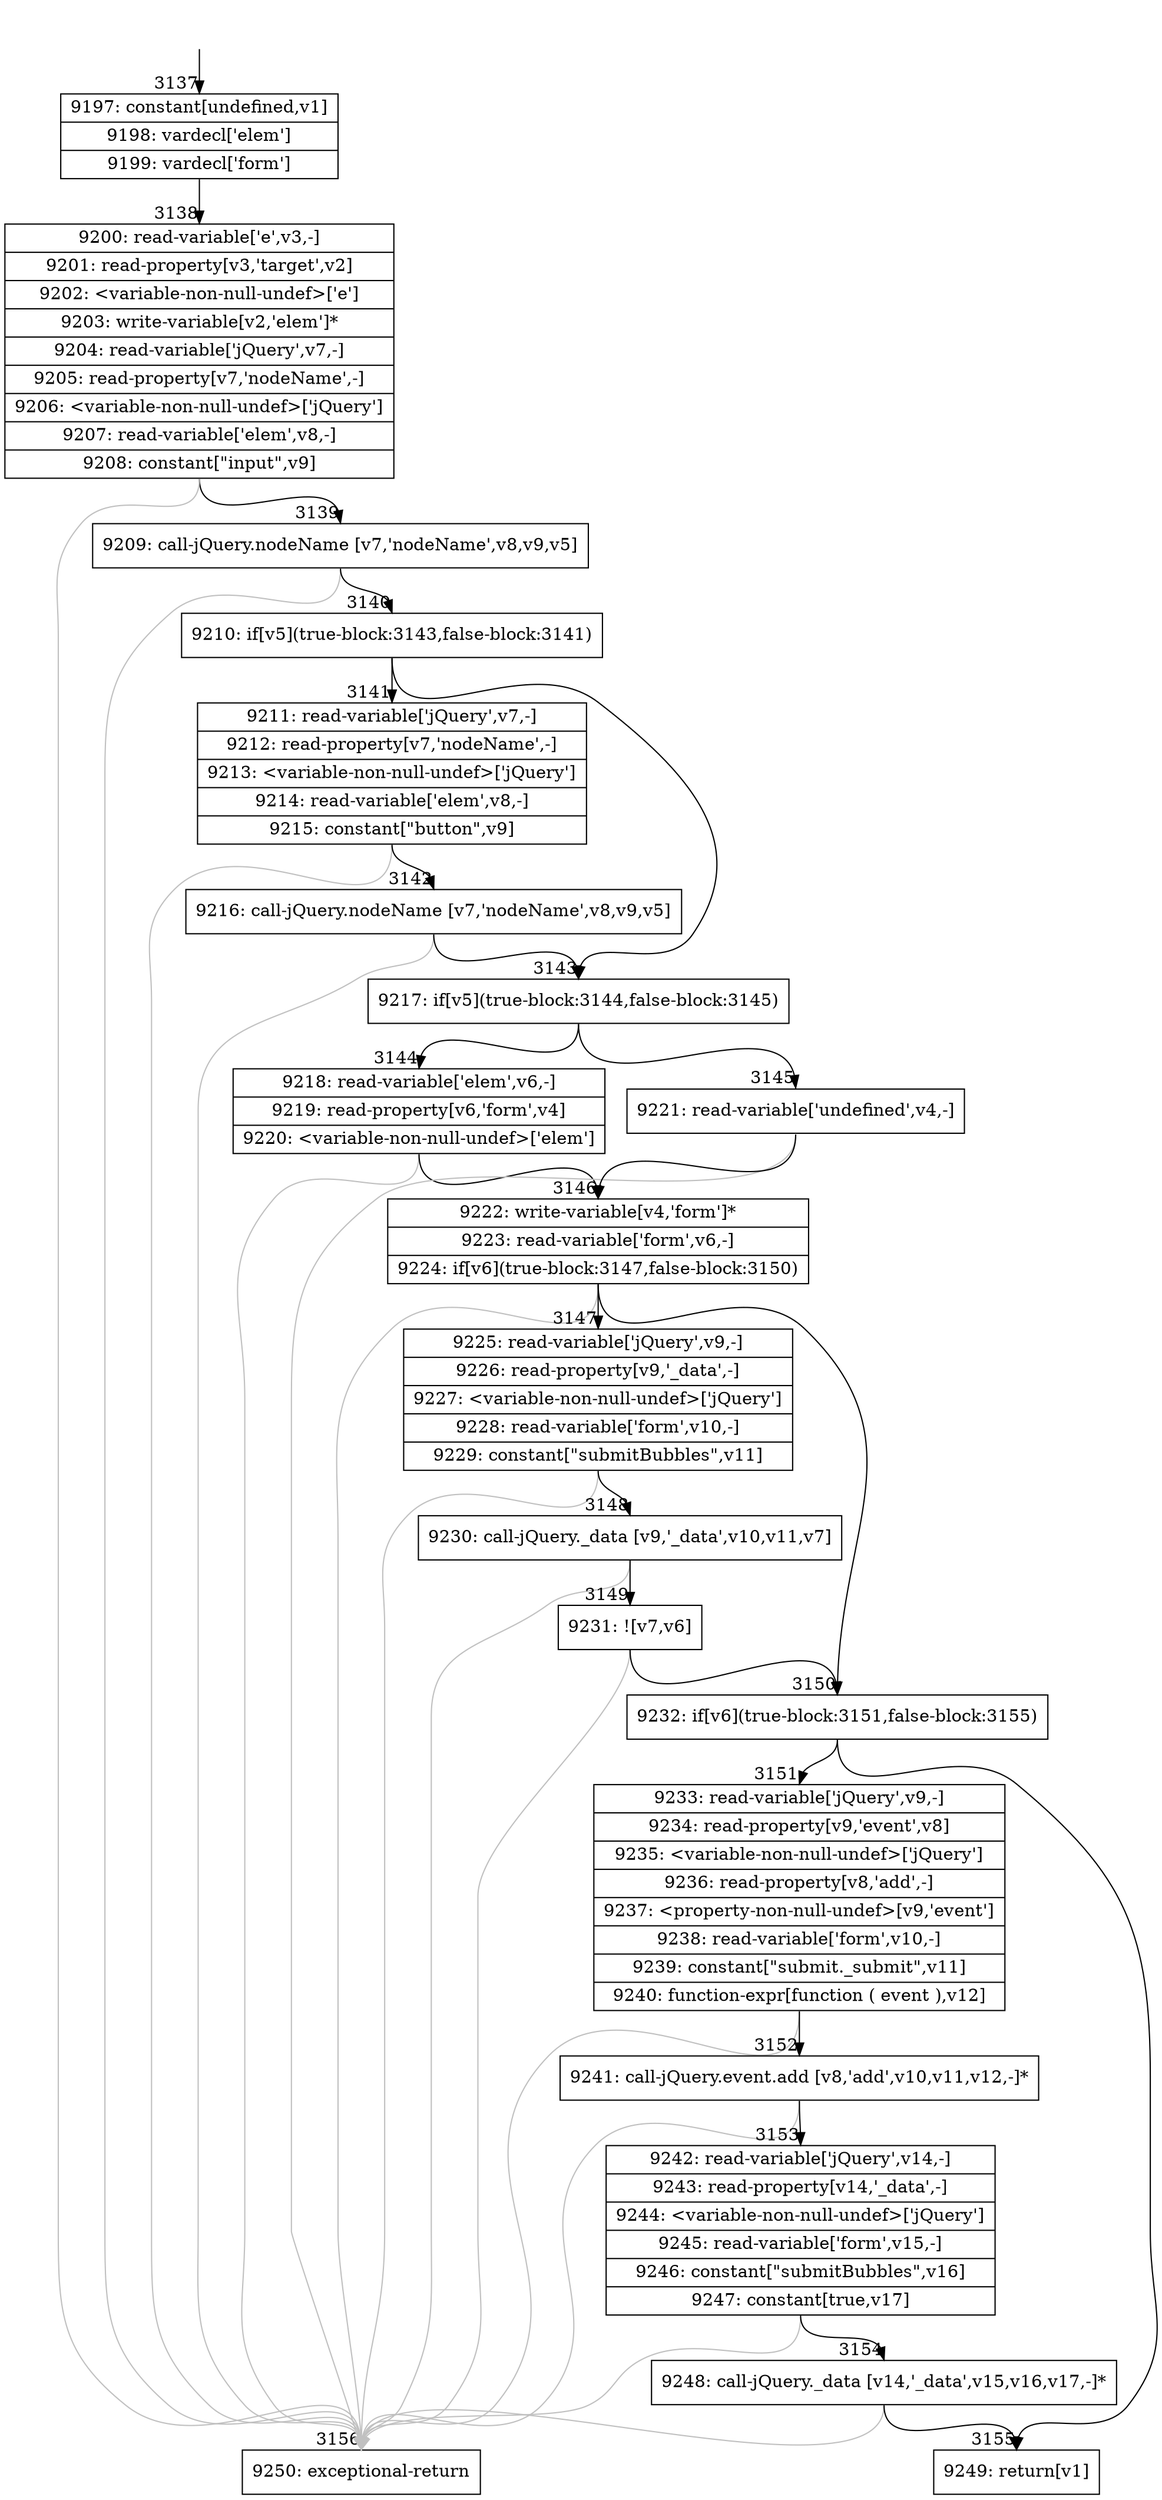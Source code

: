 digraph {
rankdir="TD"
BB_entry194[shape=none,label=""];
BB_entry194 -> BB3137 [tailport=s, headport=n, headlabel="    3137"]
BB3137 [shape=record label="{9197: constant[undefined,v1]|9198: vardecl['elem']|9199: vardecl['form']}" ] 
BB3137 -> BB3138 [tailport=s, headport=n, headlabel="      3138"]
BB3138 [shape=record label="{9200: read-variable['e',v3,-]|9201: read-property[v3,'target',v2]|9202: \<variable-non-null-undef\>['e']|9203: write-variable[v2,'elem']*|9204: read-variable['jQuery',v7,-]|9205: read-property[v7,'nodeName',-]|9206: \<variable-non-null-undef\>['jQuery']|9207: read-variable['elem',v8,-]|9208: constant[\"input\",v9]}" ] 
BB3138 -> BB3139 [tailport=s, headport=n, headlabel="      3139"]
BB3138 -> BB3156 [tailport=s, headport=n, color=gray, headlabel="      3156"]
BB3139 [shape=record label="{9209: call-jQuery.nodeName [v7,'nodeName',v8,v9,v5]}" ] 
BB3139 -> BB3140 [tailport=s, headport=n, headlabel="      3140"]
BB3139 -> BB3156 [tailport=s, headport=n, color=gray]
BB3140 [shape=record label="{9210: if[v5](true-block:3143,false-block:3141)}" ] 
BB3140 -> BB3143 [tailport=s, headport=n, headlabel="      3143"]
BB3140 -> BB3141 [tailport=s, headport=n, headlabel="      3141"]
BB3141 [shape=record label="{9211: read-variable['jQuery',v7,-]|9212: read-property[v7,'nodeName',-]|9213: \<variable-non-null-undef\>['jQuery']|9214: read-variable['elem',v8,-]|9215: constant[\"button\",v9]}" ] 
BB3141 -> BB3142 [tailport=s, headport=n, headlabel="      3142"]
BB3141 -> BB3156 [tailport=s, headport=n, color=gray]
BB3142 [shape=record label="{9216: call-jQuery.nodeName [v7,'nodeName',v8,v9,v5]}" ] 
BB3142 -> BB3143 [tailport=s, headport=n]
BB3142 -> BB3156 [tailport=s, headport=n, color=gray]
BB3143 [shape=record label="{9217: if[v5](true-block:3144,false-block:3145)}" ] 
BB3143 -> BB3144 [tailport=s, headport=n, headlabel="      3144"]
BB3143 -> BB3145 [tailport=s, headport=n, headlabel="      3145"]
BB3144 [shape=record label="{9218: read-variable['elem',v6,-]|9219: read-property[v6,'form',v4]|9220: \<variable-non-null-undef\>['elem']}" ] 
BB3144 -> BB3146 [tailport=s, headport=n, headlabel="      3146"]
BB3144 -> BB3156 [tailport=s, headport=n, color=gray]
BB3145 [shape=record label="{9221: read-variable['undefined',v4,-]}" ] 
BB3145 -> BB3146 [tailport=s, headport=n]
BB3145 -> BB3156 [tailport=s, headport=n, color=gray]
BB3146 [shape=record label="{9222: write-variable[v4,'form']*|9223: read-variable['form',v6,-]|9224: if[v6](true-block:3147,false-block:3150)}" ] 
BB3146 -> BB3150 [tailport=s, headport=n, headlabel="      3150"]
BB3146 -> BB3147 [tailport=s, headport=n, headlabel="      3147"]
BB3146 -> BB3156 [tailport=s, headport=n, color=gray]
BB3147 [shape=record label="{9225: read-variable['jQuery',v9,-]|9226: read-property[v9,'_data',-]|9227: \<variable-non-null-undef\>['jQuery']|9228: read-variable['form',v10,-]|9229: constant[\"submitBubbles\",v11]}" ] 
BB3147 -> BB3148 [tailport=s, headport=n, headlabel="      3148"]
BB3147 -> BB3156 [tailport=s, headport=n, color=gray]
BB3148 [shape=record label="{9230: call-jQuery._data [v9,'_data',v10,v11,v7]}" ] 
BB3148 -> BB3149 [tailport=s, headport=n, headlabel="      3149"]
BB3148 -> BB3156 [tailport=s, headport=n, color=gray]
BB3149 [shape=record label="{9231: ![v7,v6]}" ] 
BB3149 -> BB3150 [tailport=s, headport=n]
BB3149 -> BB3156 [tailport=s, headport=n, color=gray]
BB3150 [shape=record label="{9232: if[v6](true-block:3151,false-block:3155)}" ] 
BB3150 -> BB3151 [tailport=s, headport=n, headlabel="      3151"]
BB3150 -> BB3155 [tailport=s, headport=n, headlabel="      3155"]
BB3151 [shape=record label="{9233: read-variable['jQuery',v9,-]|9234: read-property[v9,'event',v8]|9235: \<variable-non-null-undef\>['jQuery']|9236: read-property[v8,'add',-]|9237: \<property-non-null-undef\>[v9,'event']|9238: read-variable['form',v10,-]|9239: constant[\"submit._submit\",v11]|9240: function-expr[function ( event ),v12]}" ] 
BB3151 -> BB3152 [tailport=s, headport=n, headlabel="      3152"]
BB3151 -> BB3156 [tailport=s, headport=n, color=gray]
BB3152 [shape=record label="{9241: call-jQuery.event.add [v8,'add',v10,v11,v12,-]*}" ] 
BB3152 -> BB3153 [tailport=s, headport=n, headlabel="      3153"]
BB3152 -> BB3156 [tailport=s, headport=n, color=gray]
BB3153 [shape=record label="{9242: read-variable['jQuery',v14,-]|9243: read-property[v14,'_data',-]|9244: \<variable-non-null-undef\>['jQuery']|9245: read-variable['form',v15,-]|9246: constant[\"submitBubbles\",v16]|9247: constant[true,v17]}" ] 
BB3153 -> BB3154 [tailport=s, headport=n, headlabel="      3154"]
BB3153 -> BB3156 [tailport=s, headport=n, color=gray]
BB3154 [shape=record label="{9248: call-jQuery._data [v14,'_data',v15,v16,v17,-]*}" ] 
BB3154 -> BB3155 [tailport=s, headport=n]
BB3154 -> BB3156 [tailport=s, headport=n, color=gray]
BB3155 [shape=record label="{9249: return[v1]}" ] 
BB3156 [shape=record label="{9250: exceptional-return}" ] 
}
